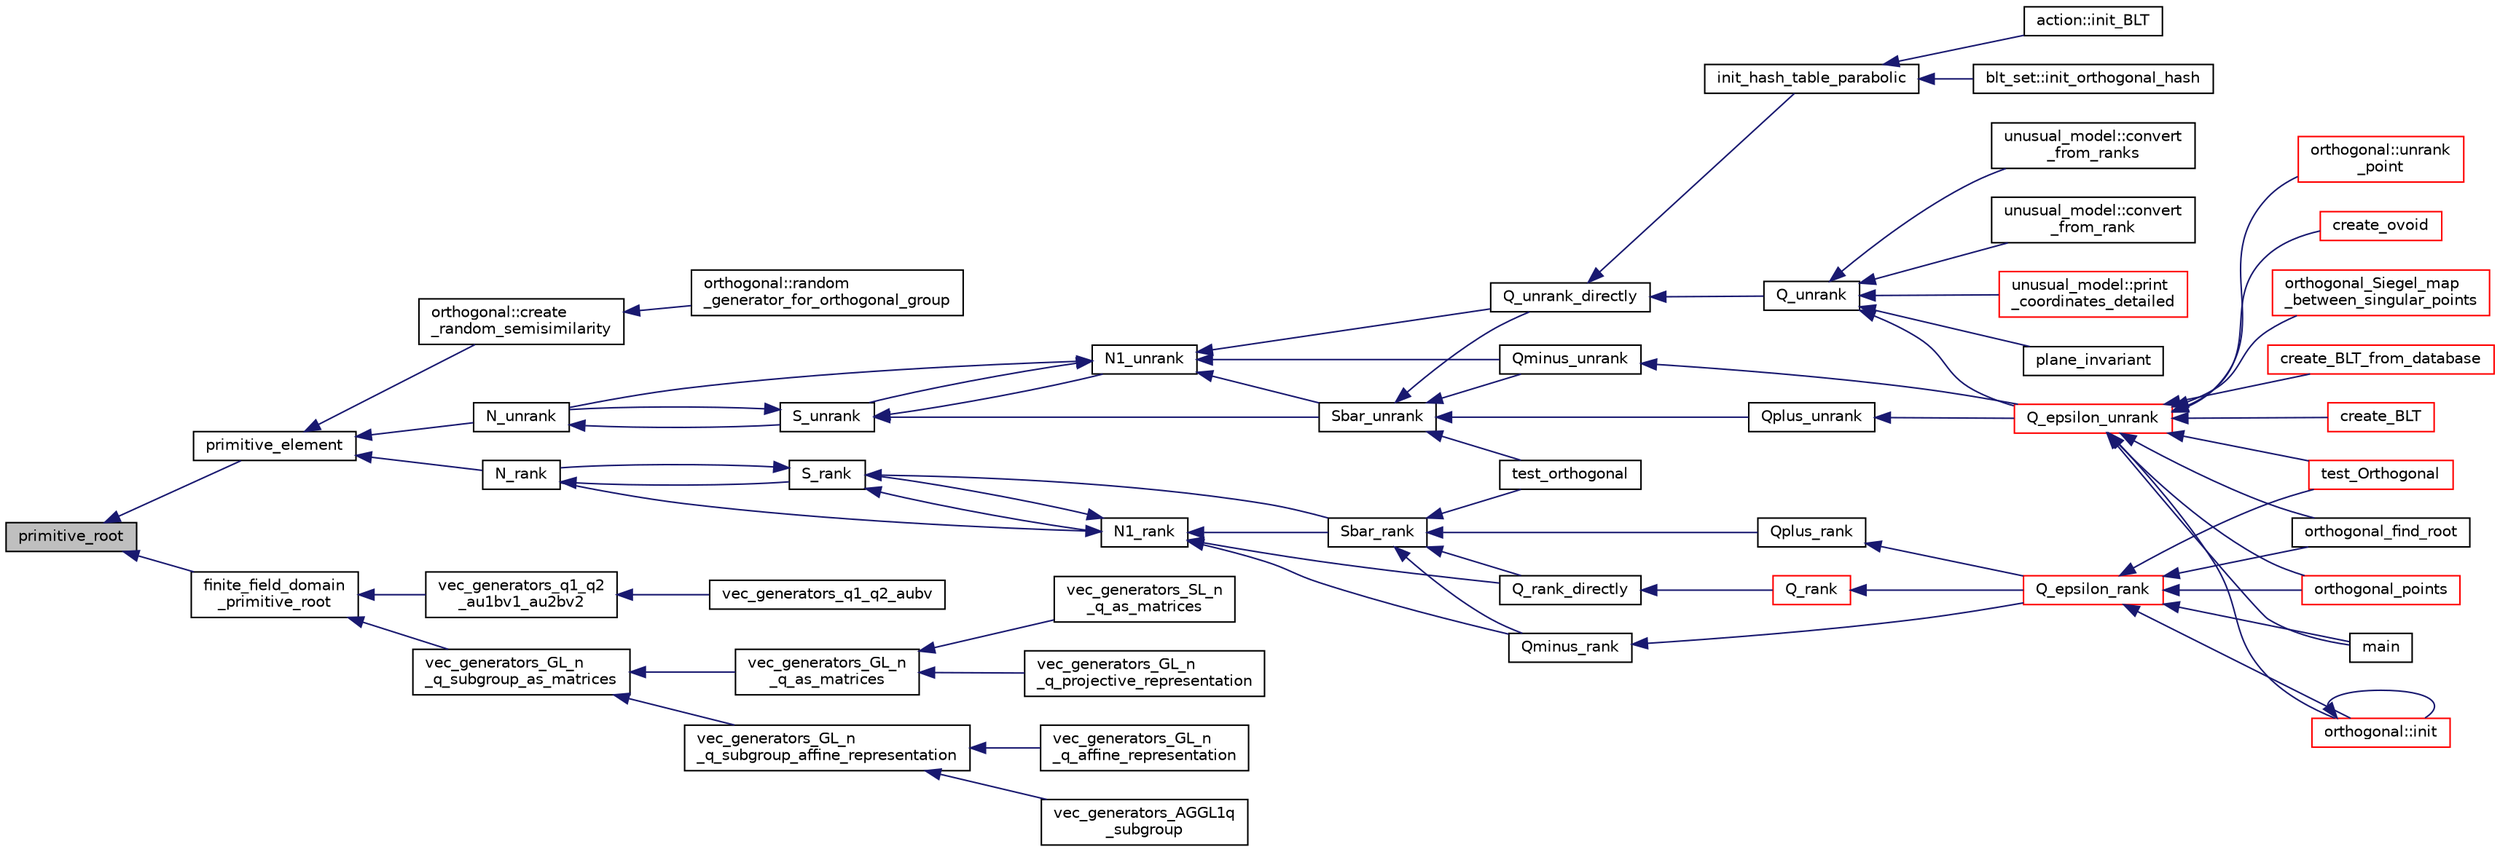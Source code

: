 digraph "primitive_root"
{
  edge [fontname="Helvetica",fontsize="10",labelfontname="Helvetica",labelfontsize="10"];
  node [fontname="Helvetica",fontsize="10",shape=record];
  rankdir="LR";
  Node2266 [label="primitive_root",height=0.2,width=0.4,color="black", fillcolor="grey75", style="filled", fontcolor="black"];
  Node2266 -> Node2267 [dir="back",color="midnightblue",fontsize="10",style="solid",fontname="Helvetica"];
  Node2267 [label="primitive_element",height=0.2,width=0.4,color="black", fillcolor="white", style="filled",URL="$db/da0/lib_2foundations_2geometry_2orthogonal__points_8_c.html#a97350390ec02c8cd9f54751708e28768"];
  Node2267 -> Node2268 [dir="back",color="midnightblue",fontsize="10",style="solid",fontname="Helvetica"];
  Node2268 [label="orthogonal::create\l_random_semisimilarity",height=0.2,width=0.4,color="black", fillcolor="white", style="filled",URL="$d7/daa/classorthogonal.html#aef283326b1eb3cb1bc6992db12457a5e"];
  Node2268 -> Node2269 [dir="back",color="midnightblue",fontsize="10",style="solid",fontname="Helvetica"];
  Node2269 [label="orthogonal::random\l_generator_for_orthogonal_group",height=0.2,width=0.4,color="black", fillcolor="white", style="filled",URL="$d7/daa/classorthogonal.html#a380946c3af4d3d83118c409a7aecfe3d"];
  Node2267 -> Node2270 [dir="back",color="midnightblue",fontsize="10",style="solid",fontname="Helvetica"];
  Node2270 [label="N_unrank",height=0.2,width=0.4,color="black", fillcolor="white", style="filled",URL="$db/da0/lib_2foundations_2geometry_2orthogonal__points_8_c.html#ab79724bd19da3bc1b383550113f9d7aa"];
  Node2270 -> Node2271 [dir="back",color="midnightblue",fontsize="10",style="solid",fontname="Helvetica"];
  Node2271 [label="S_unrank",height=0.2,width=0.4,color="black", fillcolor="white", style="filled",URL="$db/da0/lib_2foundations_2geometry_2orthogonal__points_8_c.html#a18964a35af25f1b4a85f4eaeb1543d92"];
  Node2271 -> Node2270 [dir="back",color="midnightblue",fontsize="10",style="solid",fontname="Helvetica"];
  Node2271 -> Node2272 [dir="back",color="midnightblue",fontsize="10",style="solid",fontname="Helvetica"];
  Node2272 [label="N1_unrank",height=0.2,width=0.4,color="black", fillcolor="white", style="filled",URL="$db/da0/lib_2foundations_2geometry_2orthogonal__points_8_c.html#aa9427e27f7f207c1baff3a34cc5d78cf"];
  Node2272 -> Node2273 [dir="back",color="midnightblue",fontsize="10",style="solid",fontname="Helvetica"];
  Node2273 [label="Q_unrank_directly",height=0.2,width=0.4,color="black", fillcolor="white", style="filled",URL="$db/da0/lib_2foundations_2geometry_2orthogonal__points_8_c.html#a105e7e72249e78fcf0785c69099d90ce"];
  Node2273 -> Node2274 [dir="back",color="midnightblue",fontsize="10",style="solid",fontname="Helvetica"];
  Node2274 [label="init_hash_table_parabolic",height=0.2,width=0.4,color="black", fillcolor="white", style="filled",URL="$db/da0/lib_2foundations_2geometry_2orthogonal__points_8_c.html#ac0501667678e59124c88842414489011"];
  Node2274 -> Node2275 [dir="back",color="midnightblue",fontsize="10",style="solid",fontname="Helvetica"];
  Node2275 [label="blt_set::init_orthogonal_hash",height=0.2,width=0.4,color="black", fillcolor="white", style="filled",URL="$d1/d3d/classblt__set.html#ad8a73370e16f2adf30172c3159ca8a74"];
  Node2274 -> Node2276 [dir="back",color="midnightblue",fontsize="10",style="solid",fontname="Helvetica"];
  Node2276 [label="action::init_BLT",height=0.2,width=0.4,color="black", fillcolor="white", style="filled",URL="$d2/d86/classaction.html#a0d33ca0ebe7467b984c3058520e02a0c"];
  Node2273 -> Node2277 [dir="back",color="midnightblue",fontsize="10",style="solid",fontname="Helvetica"];
  Node2277 [label="Q_unrank",height=0.2,width=0.4,color="black", fillcolor="white", style="filled",URL="$db/da0/lib_2foundations_2geometry_2orthogonal__points_8_c.html#a6d02923d5b54ef796934e753e6f5b65b"];
  Node2277 -> Node2278 [dir="back",color="midnightblue",fontsize="10",style="solid",fontname="Helvetica"];
  Node2278 [label="Q_epsilon_unrank",height=0.2,width=0.4,color="red", fillcolor="white", style="filled",URL="$db/da0/lib_2foundations_2geometry_2orthogonal__points_8_c.html#af162c4d30d4a6528299e37551c353e7b"];
  Node2278 -> Node2279 [dir="back",color="midnightblue",fontsize="10",style="solid",fontname="Helvetica"];
  Node2279 [label="main",height=0.2,width=0.4,color="black", fillcolor="white", style="filled",URL="$d1/d15/apps_2combinatorics_2orthogonal_8_c.html#a3c04138a5bfe5d72780bb7e82a18e627"];
  Node2278 -> Node2280 [dir="back",color="midnightblue",fontsize="10",style="solid",fontname="Helvetica"];
  Node2280 [label="orthogonal::unrank\l_point",height=0.2,width=0.4,color="red", fillcolor="white", style="filled",URL="$d7/daa/classorthogonal.html#ab655117100f7c66c19817b84ac5ac0a0"];
  Node2278 -> Node2414 [dir="back",color="midnightblue",fontsize="10",style="solid",fontname="Helvetica"];
  Node2414 [label="orthogonal::init",height=0.2,width=0.4,color="red", fillcolor="white", style="filled",URL="$d7/daa/classorthogonal.html#a8bd53ba30f34ac50889503f0f3ef6deb"];
  Node2414 -> Node2414 [dir="back",color="midnightblue",fontsize="10",style="solid",fontname="Helvetica"];
  Node2278 -> Node2717 [dir="back",color="midnightblue",fontsize="10",style="solid",fontname="Helvetica"];
  Node2717 [label="create_ovoid",height=0.2,width=0.4,color="red", fillcolor="white", style="filled",URL="$d9/dbf/projective__space_2ovoid_8_c.html#a812088e2c64cb8a0834e9eacae4b92a6"];
  Node2278 -> Node2719 [dir="back",color="midnightblue",fontsize="10",style="solid",fontname="Helvetica"];
  Node2719 [label="test_Orthogonal",height=0.2,width=0.4,color="red", fillcolor="white", style="filled",URL="$db/da0/lib_2foundations_2geometry_2orthogonal__points_8_c.html#a071f90f8a33649e2d4a8f5c9a401a4f4"];
  Node2278 -> Node2720 [dir="back",color="midnightblue",fontsize="10",style="solid",fontname="Helvetica"];
  Node2720 [label="orthogonal_Siegel_map\l_between_singular_points",height=0.2,width=0.4,color="red", fillcolor="white", style="filled",URL="$db/da0/lib_2foundations_2geometry_2orthogonal__points_8_c.html#a2c6c42534b7915aacd84bb9725488fa9"];
  Node2278 -> Node2722 [dir="back",color="midnightblue",fontsize="10",style="solid",fontname="Helvetica"];
  Node2722 [label="orthogonal_find_root",height=0.2,width=0.4,color="black", fillcolor="white", style="filled",URL="$db/da0/lib_2foundations_2geometry_2orthogonal__points_8_c.html#a6c7b16f839dc3e1ee95f61a37139c8a0"];
  Node2278 -> Node2723 [dir="back",color="midnightblue",fontsize="10",style="solid",fontname="Helvetica"];
  Node2723 [label="orthogonal_points",height=0.2,width=0.4,color="red", fillcolor="white", style="filled",URL="$d7/d83/points_8_c.html#a2a86a595e599aecd619f0046595252e4"];
  Node2278 -> Node2725 [dir="back",color="midnightblue",fontsize="10",style="solid",fontname="Helvetica"];
  Node2725 [label="create_BLT_from_database",height=0.2,width=0.4,color="red", fillcolor="white", style="filled",URL="$d4/d67/geometry_8h.html#a15bdf4e24e26757ef7b2e16f06afd1e6"];
  Node2278 -> Node2727 [dir="back",color="midnightblue",fontsize="10",style="solid",fontname="Helvetica"];
  Node2727 [label="create_BLT",height=0.2,width=0.4,color="red", fillcolor="white", style="filled",URL="$d4/d67/geometry_8h.html#a5a6f4081a90668e2e95f8e4886d241d9"];
  Node2277 -> Node2731 [dir="back",color="midnightblue",fontsize="10",style="solid",fontname="Helvetica"];
  Node2731 [label="plane_invariant",height=0.2,width=0.4,color="black", fillcolor="white", style="filled",URL="$d4/d67/geometry_8h.html#a8cf23c42f17766e6ae13094522b91f19"];
  Node2277 -> Node2732 [dir="back",color="midnightblue",fontsize="10",style="solid",fontname="Helvetica"];
  Node2732 [label="unusual_model::convert\l_from_ranks",height=0.2,width=0.4,color="black", fillcolor="white", style="filled",URL="$dc/d50/classunusual__model.html#affe6f50031dfc606a0dca7ff5e26cc14"];
  Node2277 -> Node2733 [dir="back",color="midnightblue",fontsize="10",style="solid",fontname="Helvetica"];
  Node2733 [label="unusual_model::convert\l_from_rank",height=0.2,width=0.4,color="black", fillcolor="white", style="filled",URL="$dc/d50/classunusual__model.html#a54cf56041ed1ebe0517a2a4005932249"];
  Node2277 -> Node2734 [dir="back",color="midnightblue",fontsize="10",style="solid",fontname="Helvetica"];
  Node2734 [label="unusual_model::print\l_coordinates_detailed",height=0.2,width=0.4,color="red", fillcolor="white", style="filled",URL="$dc/d50/classunusual__model.html#a0c4ba0e0f35a1220693020cf318e9f75"];
  Node2272 -> Node2736 [dir="back",color="midnightblue",fontsize="10",style="solid",fontname="Helvetica"];
  Node2736 [label="Qminus_unrank",height=0.2,width=0.4,color="black", fillcolor="white", style="filled",URL="$db/da0/lib_2foundations_2geometry_2orthogonal__points_8_c.html#ac2dd18f435ab479095b836a483c12c7d"];
  Node2736 -> Node2278 [dir="back",color="midnightblue",fontsize="10",style="solid",fontname="Helvetica"];
  Node2272 -> Node2271 [dir="back",color="midnightblue",fontsize="10",style="solid",fontname="Helvetica"];
  Node2272 -> Node2270 [dir="back",color="midnightblue",fontsize="10",style="solid",fontname="Helvetica"];
  Node2272 -> Node2737 [dir="back",color="midnightblue",fontsize="10",style="solid",fontname="Helvetica"];
  Node2737 [label="Sbar_unrank",height=0.2,width=0.4,color="black", fillcolor="white", style="filled",URL="$db/da0/lib_2foundations_2geometry_2orthogonal__points_8_c.html#a65d9b9ccfff12dd92f4f4e8360701c98"];
  Node2737 -> Node2273 [dir="back",color="midnightblue",fontsize="10",style="solid",fontname="Helvetica"];
  Node2737 -> Node2738 [dir="back",color="midnightblue",fontsize="10",style="solid",fontname="Helvetica"];
  Node2738 [label="Qplus_unrank",height=0.2,width=0.4,color="black", fillcolor="white", style="filled",URL="$db/da0/lib_2foundations_2geometry_2orthogonal__points_8_c.html#ad50512edd586919700e033744b4a03c8"];
  Node2738 -> Node2278 [dir="back",color="midnightblue",fontsize="10",style="solid",fontname="Helvetica"];
  Node2737 -> Node2736 [dir="back",color="midnightblue",fontsize="10",style="solid",fontname="Helvetica"];
  Node2737 -> Node2739 [dir="back",color="midnightblue",fontsize="10",style="solid",fontname="Helvetica"];
  Node2739 [label="test_orthogonal",height=0.2,width=0.4,color="black", fillcolor="white", style="filled",URL="$db/da0/lib_2foundations_2geometry_2orthogonal__points_8_c.html#ac991de424f12f1e96291c9df540caf16"];
  Node2271 -> Node2737 [dir="back",color="midnightblue",fontsize="10",style="solid",fontname="Helvetica"];
  Node2267 -> Node2740 [dir="back",color="midnightblue",fontsize="10",style="solid",fontname="Helvetica"];
  Node2740 [label="N_rank",height=0.2,width=0.4,color="black", fillcolor="white", style="filled",URL="$db/da0/lib_2foundations_2geometry_2orthogonal__points_8_c.html#a750a27350273e325e879377a9ee17bbb"];
  Node2740 -> Node2741 [dir="back",color="midnightblue",fontsize="10",style="solid",fontname="Helvetica"];
  Node2741 [label="S_rank",height=0.2,width=0.4,color="black", fillcolor="white", style="filled",URL="$db/da0/lib_2foundations_2geometry_2orthogonal__points_8_c.html#a3a31f4ab7622dfd1d56e995cee509faa"];
  Node2741 -> Node2740 [dir="back",color="midnightblue",fontsize="10",style="solid",fontname="Helvetica"];
  Node2741 -> Node2742 [dir="back",color="midnightblue",fontsize="10",style="solid",fontname="Helvetica"];
  Node2742 [label="N1_rank",height=0.2,width=0.4,color="black", fillcolor="white", style="filled",URL="$db/da0/lib_2foundations_2geometry_2orthogonal__points_8_c.html#aeb5e4527dd73fce52439f30400b9946a"];
  Node2742 -> Node2743 [dir="back",color="midnightblue",fontsize="10",style="solid",fontname="Helvetica"];
  Node2743 [label="Q_rank_directly",height=0.2,width=0.4,color="black", fillcolor="white", style="filled",URL="$db/da0/lib_2foundations_2geometry_2orthogonal__points_8_c.html#a5f856abfc1a984dc77a7e21a239ab88e"];
  Node2743 -> Node2744 [dir="back",color="midnightblue",fontsize="10",style="solid",fontname="Helvetica"];
  Node2744 [label="Q_rank",height=0.2,width=0.4,color="red", fillcolor="white", style="filled",URL="$db/da0/lib_2foundations_2geometry_2orthogonal__points_8_c.html#ad2671f4db3224df1e22494b9d946375e"];
  Node2744 -> Node2745 [dir="back",color="midnightblue",fontsize="10",style="solid",fontname="Helvetica"];
  Node2745 [label="Q_epsilon_rank",height=0.2,width=0.4,color="red", fillcolor="white", style="filled",URL="$db/da0/lib_2foundations_2geometry_2orthogonal__points_8_c.html#a0949e1151174e2988aa697cb31942e97"];
  Node2745 -> Node2279 [dir="back",color="midnightblue",fontsize="10",style="solid",fontname="Helvetica"];
  Node2745 -> Node2414 [dir="back",color="midnightblue",fontsize="10",style="solid",fontname="Helvetica"];
  Node2745 -> Node2719 [dir="back",color="midnightblue",fontsize="10",style="solid",fontname="Helvetica"];
  Node2745 -> Node2722 [dir="back",color="midnightblue",fontsize="10",style="solid",fontname="Helvetica"];
  Node2745 -> Node2723 [dir="back",color="midnightblue",fontsize="10",style="solid",fontname="Helvetica"];
  Node2742 -> Node2760 [dir="back",color="midnightblue",fontsize="10",style="solid",fontname="Helvetica"];
  Node2760 [label="Qminus_rank",height=0.2,width=0.4,color="black", fillcolor="white", style="filled",URL="$db/da0/lib_2foundations_2geometry_2orthogonal__points_8_c.html#aec3e3dad3c2c12fa081edab0af2cb91a"];
  Node2760 -> Node2745 [dir="back",color="midnightblue",fontsize="10",style="solid",fontname="Helvetica"];
  Node2742 -> Node2741 [dir="back",color="midnightblue",fontsize="10",style="solid",fontname="Helvetica"];
  Node2742 -> Node2740 [dir="back",color="midnightblue",fontsize="10",style="solid",fontname="Helvetica"];
  Node2742 -> Node2761 [dir="back",color="midnightblue",fontsize="10",style="solid",fontname="Helvetica"];
  Node2761 [label="Sbar_rank",height=0.2,width=0.4,color="black", fillcolor="white", style="filled",URL="$db/da0/lib_2foundations_2geometry_2orthogonal__points_8_c.html#a9f987613e1f3dd623ce4032443a5a4a3"];
  Node2761 -> Node2743 [dir="back",color="midnightblue",fontsize="10",style="solid",fontname="Helvetica"];
  Node2761 -> Node2762 [dir="back",color="midnightblue",fontsize="10",style="solid",fontname="Helvetica"];
  Node2762 [label="Qplus_rank",height=0.2,width=0.4,color="black", fillcolor="white", style="filled",URL="$db/da0/lib_2foundations_2geometry_2orthogonal__points_8_c.html#aaa1be357d007a845ce2866169d63afb7"];
  Node2762 -> Node2745 [dir="back",color="midnightblue",fontsize="10",style="solid",fontname="Helvetica"];
  Node2761 -> Node2760 [dir="back",color="midnightblue",fontsize="10",style="solid",fontname="Helvetica"];
  Node2761 -> Node2739 [dir="back",color="midnightblue",fontsize="10",style="solid",fontname="Helvetica"];
  Node2741 -> Node2761 [dir="back",color="midnightblue",fontsize="10",style="solid",fontname="Helvetica"];
  Node2266 -> Node2763 [dir="back",color="midnightblue",fontsize="10",style="solid",fontname="Helvetica"];
  Node2763 [label="finite_field_domain\l_primitive_root",height=0.2,width=0.4,color="black", fillcolor="white", style="filled",URL="$db/d2f/domain_8_c.html#a555c8e00dea5b275e2b31616e8fc1116"];
  Node2763 -> Node2764 [dir="back",color="midnightblue",fontsize="10",style="solid",fontname="Helvetica"];
  Node2764 [label="vec_generators_GL_n\l_q_subgroup_as_matrices",height=0.2,width=0.4,color="black", fillcolor="white", style="filled",URL="$d0/dd3/perm__group__gens_8_c.html#a67390878e31e37836b12fa5d56e72394"];
  Node2764 -> Node2765 [dir="back",color="midnightblue",fontsize="10",style="solid",fontname="Helvetica"];
  Node2765 [label="vec_generators_GL_n\l_q_as_matrices",height=0.2,width=0.4,color="black", fillcolor="white", style="filled",URL="$d0/dd3/perm__group__gens_8_c.html#a16af2db378d422175df1fdf70cb02806"];
  Node2765 -> Node2766 [dir="back",color="midnightblue",fontsize="10",style="solid",fontname="Helvetica"];
  Node2766 [label="vec_generators_SL_n\l_q_as_matrices",height=0.2,width=0.4,color="black", fillcolor="white", style="filled",URL="$d0/dd3/perm__group__gens_8_c.html#aece7a22e0963ee87d325797900443bd2"];
  Node2765 -> Node2767 [dir="back",color="midnightblue",fontsize="10",style="solid",fontname="Helvetica"];
  Node2767 [label="vec_generators_GL_n\l_q_projective_representation",height=0.2,width=0.4,color="black", fillcolor="white", style="filled",URL="$d0/dd3/perm__group__gens_8_c.html#ae56b1d99562cb32203518575c689746d"];
  Node2764 -> Node2768 [dir="back",color="midnightblue",fontsize="10",style="solid",fontname="Helvetica"];
  Node2768 [label="vec_generators_GL_n\l_q_subgroup_affine_representation",height=0.2,width=0.4,color="black", fillcolor="white", style="filled",URL="$d0/dd3/perm__group__gens_8_c.html#adc1a2bfe52c3047a066884771aa01321"];
  Node2768 -> Node2769 [dir="back",color="midnightblue",fontsize="10",style="solid",fontname="Helvetica"];
  Node2769 [label="vec_generators_GL_n\l_q_affine_representation",height=0.2,width=0.4,color="black", fillcolor="white", style="filled",URL="$d0/dd3/perm__group__gens_8_c.html#a689108f410f773f0681e21a864097f16"];
  Node2768 -> Node2770 [dir="back",color="midnightblue",fontsize="10",style="solid",fontname="Helvetica"];
  Node2770 [label="vec_generators_AGGL1q\l_subgroup",height=0.2,width=0.4,color="black", fillcolor="white", style="filled",URL="$d0/dd3/perm__group__gens_8_c.html#a93659c1c7a668dd6adf9f217c608e1f1"];
  Node2763 -> Node2771 [dir="back",color="midnightblue",fontsize="10",style="solid",fontname="Helvetica"];
  Node2771 [label="vec_generators_q1_q2\l_au1bv1_au2bv2",height=0.2,width=0.4,color="black", fillcolor="white", style="filled",URL="$d0/dd3/perm__group__gens_8_c.html#aee37285cfb5987a4fc1f5c7580865175"];
  Node2771 -> Node2772 [dir="back",color="midnightblue",fontsize="10",style="solid",fontname="Helvetica"];
  Node2772 [label="vec_generators_q1_q2_aubv",height=0.2,width=0.4,color="black", fillcolor="white", style="filled",URL="$d0/dd3/perm__group__gens_8_c.html#a0b5ce8828dd8a35cbfec4450f0d76edc"];
}
